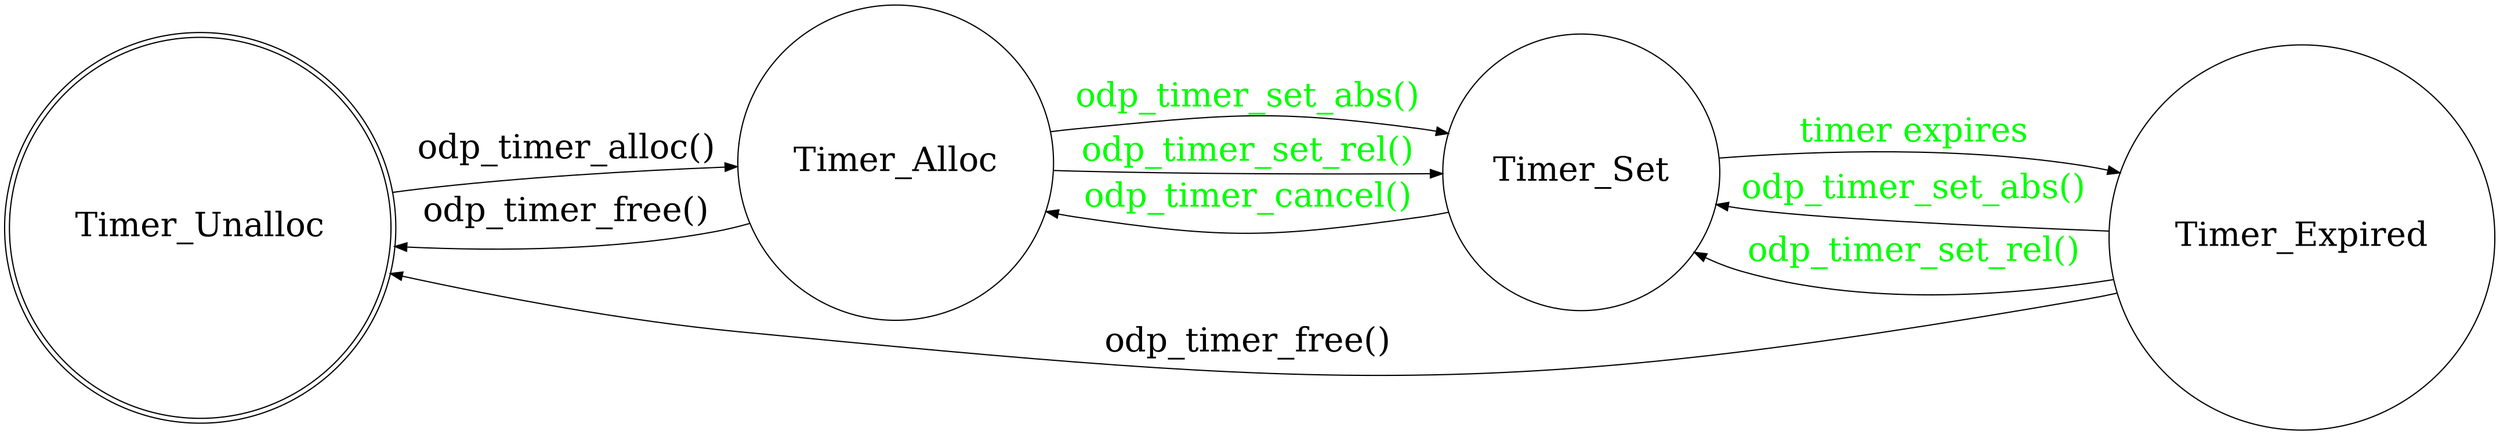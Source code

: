 digraph timer_state_machine {
	rankdir=LR;
	node [fontsize=28];
	edge [fontsize=28];
	node [shape=doublecircle]; Timer_Unalloc;
	node [shape=circle]; Timer_Alloc Timer_Set Timer_Expired
	Timer_Unalloc -> Timer_Alloc [label="odp_timer_alloc()"];
	Timer_Alloc -> Timer_Unalloc [label="odp_timer_free()"];
	Timer_Alloc -> Timer_Set [fontcolor=green,label="odp_timer_set_abs()"];
	Timer_Alloc -> Timer_Set [fontcolor=green,label="odp_timer_set_rel()"];
	Timer_Set -> Timer_Alloc [fontcolor=green,label="odp_timer_cancel()"];
	Timer_Set -> Timer_Expired [fontcolor=green,label="timer expires"];
	Timer_Expired -> Timer_Unalloc [label="odp_timer_free()"];
	Timer_Expired -> Timer_Set [fontcolor=green,
				   label="odp_timer_set_abs()"];
	Timer_Expired -> Timer_Set [fontcolor=green,
				   label="odp_timer_set_rel()"];

}
